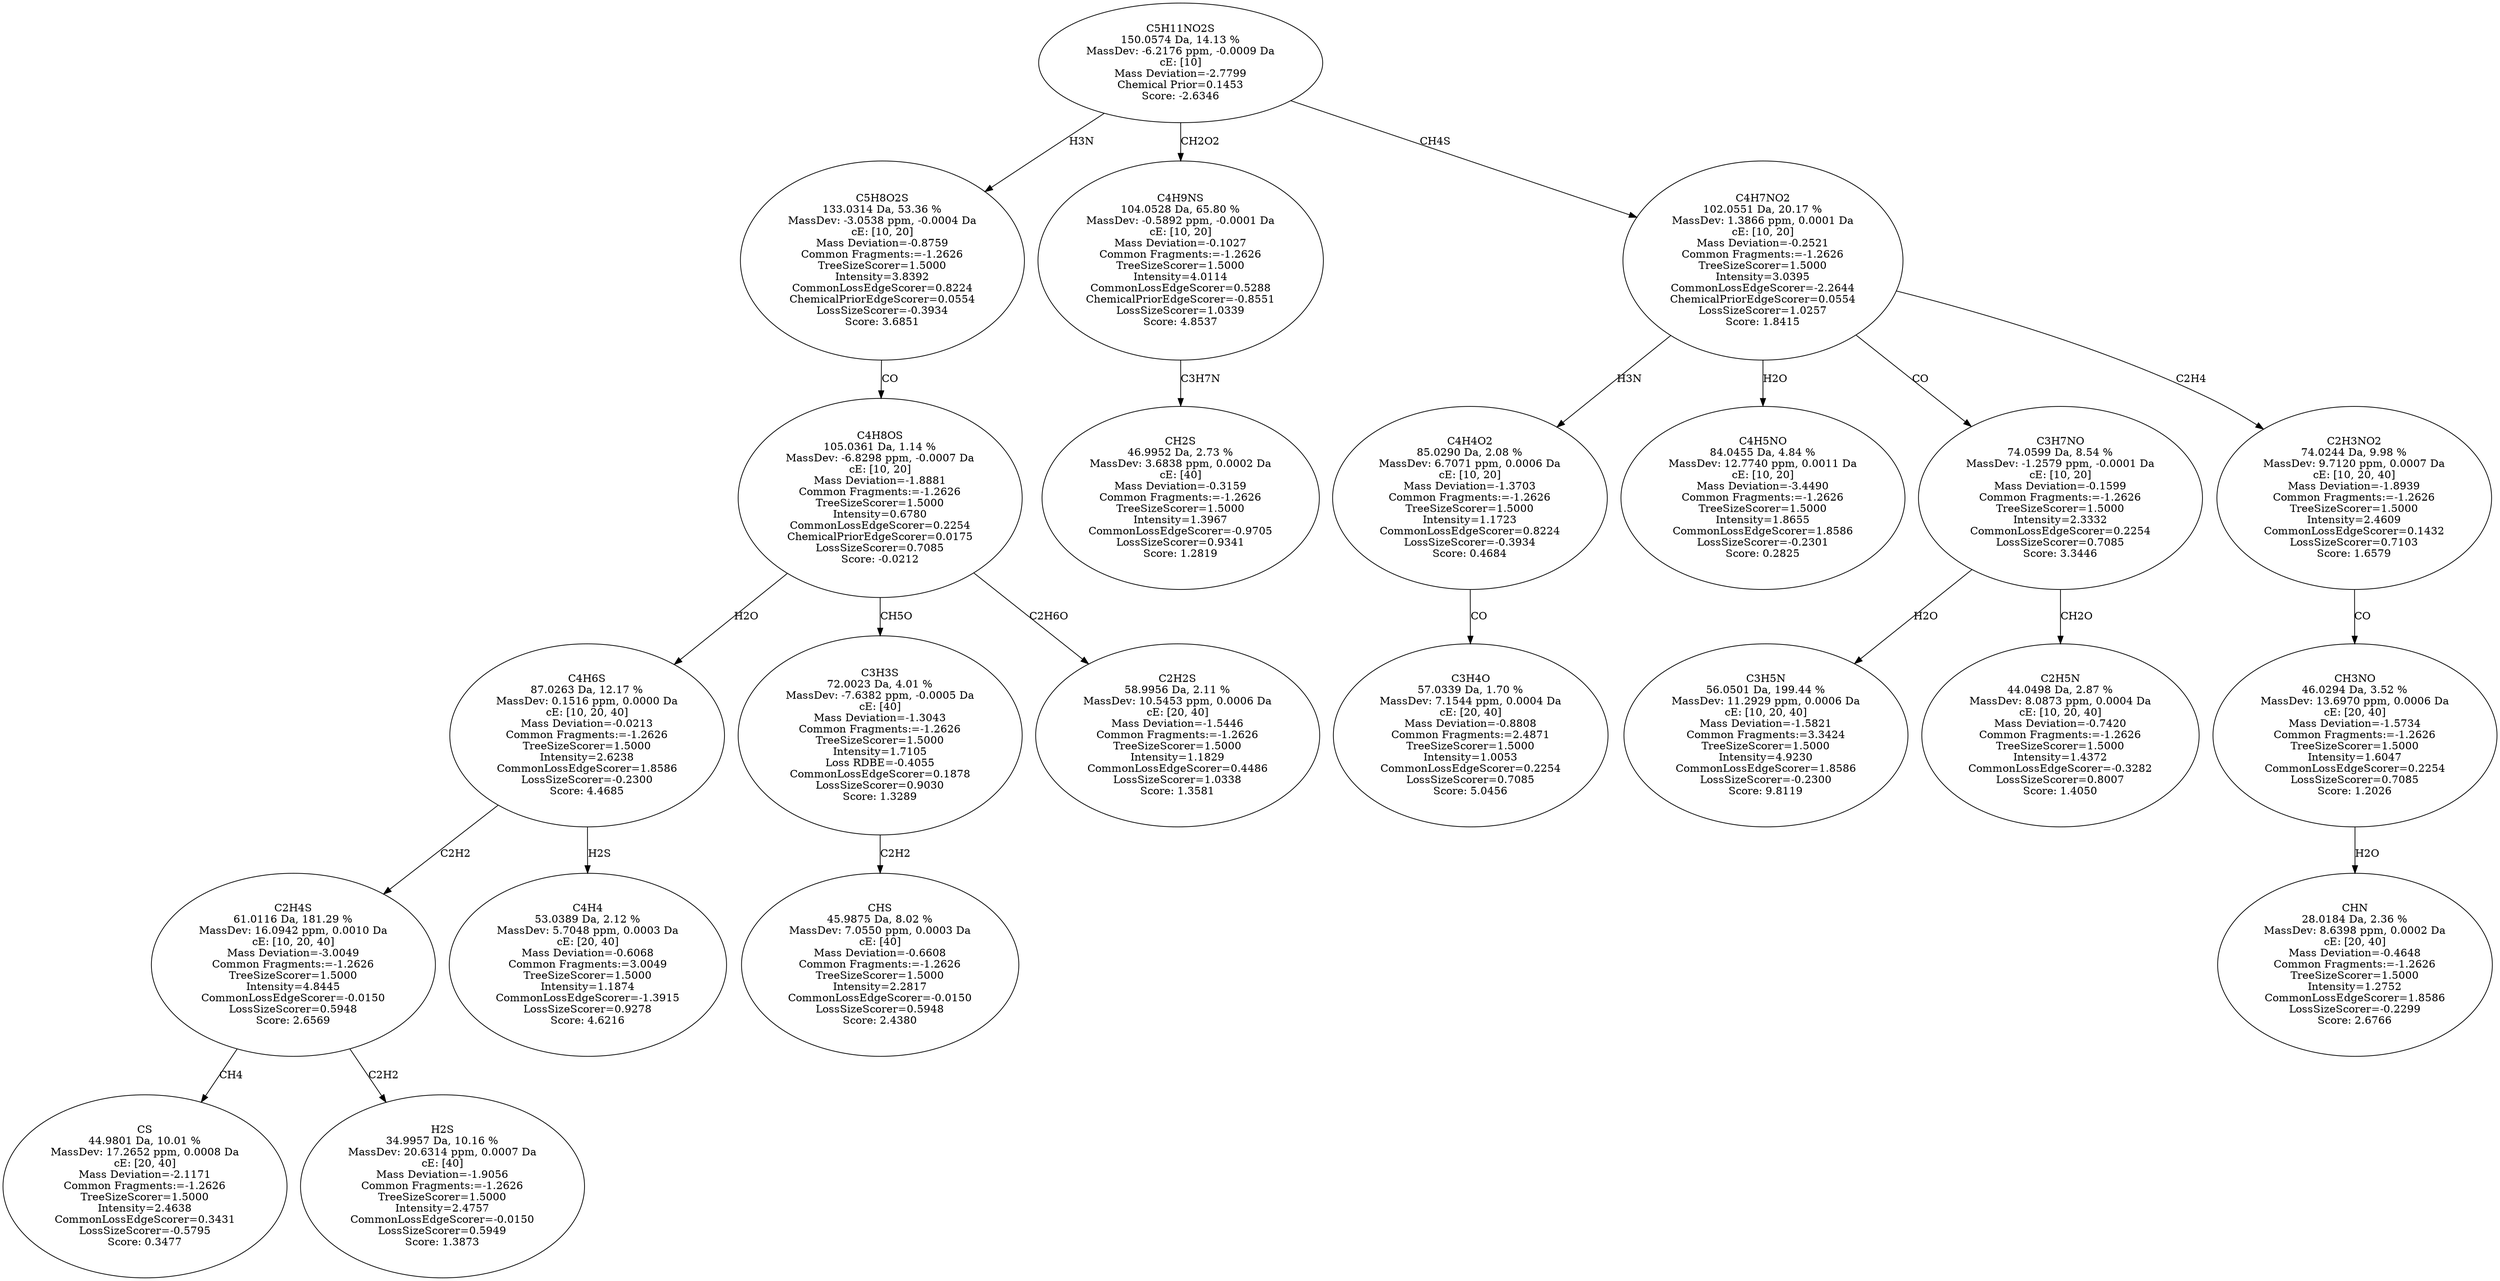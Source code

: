 strict digraph {
v1 [label="CS\n44.9801 Da, 10.01 %\nMassDev: 17.2652 ppm, 0.0008 Da\ncE: [20, 40]\nMass Deviation=-2.1171\nCommon Fragments:=-1.2626\nTreeSizeScorer=1.5000\nIntensity=2.4638\nCommonLossEdgeScorer=0.3431\nLossSizeScorer=-0.5795\nScore: 0.3477"];
v2 [label="H2S\n34.9957 Da, 10.16 %\nMassDev: 20.6314 ppm, 0.0007 Da\ncE: [40]\nMass Deviation=-1.9056\nCommon Fragments:=-1.2626\nTreeSizeScorer=1.5000\nIntensity=2.4757\nCommonLossEdgeScorer=-0.0150\nLossSizeScorer=0.5949\nScore: 1.3873"];
v3 [label="C2H4S\n61.0116 Da, 181.29 %\nMassDev: 16.0942 ppm, 0.0010 Da\ncE: [10, 20, 40]\nMass Deviation=-3.0049\nCommon Fragments:=-1.2626\nTreeSizeScorer=1.5000\nIntensity=4.8445\nCommonLossEdgeScorer=-0.0150\nLossSizeScorer=0.5948\nScore: 2.6569"];
v4 [label="C4H4\n53.0389 Da, 2.12 %\nMassDev: 5.7048 ppm, 0.0003 Da\ncE: [20, 40]\nMass Deviation=-0.6068\nCommon Fragments:=3.0049\nTreeSizeScorer=1.5000\nIntensity=1.1874\nCommonLossEdgeScorer=-1.3915\nLossSizeScorer=0.9278\nScore: 4.6216"];
v5 [label="C4H6S\n87.0263 Da, 12.17 %\nMassDev: 0.1516 ppm, 0.0000 Da\ncE: [10, 20, 40]\nMass Deviation=-0.0213\nCommon Fragments:=-1.2626\nTreeSizeScorer=1.5000\nIntensity=2.6238\nCommonLossEdgeScorer=1.8586\nLossSizeScorer=-0.2300\nScore: 4.4685"];
v6 [label="CHS\n45.9875 Da, 8.02 %\nMassDev: 7.0550 ppm, 0.0003 Da\ncE: [40]\nMass Deviation=-0.6608\nCommon Fragments:=-1.2626\nTreeSizeScorer=1.5000\nIntensity=2.2817\nCommonLossEdgeScorer=-0.0150\nLossSizeScorer=0.5948\nScore: 2.4380"];
v7 [label="C3H3S\n72.0023 Da, 4.01 %\nMassDev: -7.6382 ppm, -0.0005 Da\ncE: [40]\nMass Deviation=-1.3043\nCommon Fragments:=-1.2626\nTreeSizeScorer=1.5000\nIntensity=1.7105\nLoss RDBE=-0.4055\nCommonLossEdgeScorer=0.1878\nLossSizeScorer=0.9030\nScore: 1.3289"];
v8 [label="C2H2S\n58.9956 Da, 2.11 %\nMassDev: 10.5453 ppm, 0.0006 Da\ncE: [20, 40]\nMass Deviation=-1.5446\nCommon Fragments:=-1.2626\nTreeSizeScorer=1.5000\nIntensity=1.1829\nCommonLossEdgeScorer=0.4486\nLossSizeScorer=1.0338\nScore: 1.3581"];
v9 [label="C4H8OS\n105.0361 Da, 1.14 %\nMassDev: -6.8298 ppm, -0.0007 Da\ncE: [10, 20]\nMass Deviation=-1.8881\nCommon Fragments:=-1.2626\nTreeSizeScorer=1.5000\nIntensity=0.6780\nCommonLossEdgeScorer=0.2254\nChemicalPriorEdgeScorer=0.0175\nLossSizeScorer=0.7085\nScore: -0.0212"];
v10 [label="C5H8O2S\n133.0314 Da, 53.36 %\nMassDev: -3.0538 ppm, -0.0004 Da\ncE: [10, 20]\nMass Deviation=-0.8759\nCommon Fragments:=-1.2626\nTreeSizeScorer=1.5000\nIntensity=3.8392\nCommonLossEdgeScorer=0.8224\nChemicalPriorEdgeScorer=0.0554\nLossSizeScorer=-0.3934\nScore: 3.6851"];
v11 [label="CH2S\n46.9952 Da, 2.73 %\nMassDev: 3.6838 ppm, 0.0002 Da\ncE: [40]\nMass Deviation=-0.3159\nCommon Fragments:=-1.2626\nTreeSizeScorer=1.5000\nIntensity=1.3967\nCommonLossEdgeScorer=-0.9705\nLossSizeScorer=0.9341\nScore: 1.2819"];
v12 [label="C4H9NS\n104.0528 Da, 65.80 %\nMassDev: -0.5892 ppm, -0.0001 Da\ncE: [10, 20]\nMass Deviation=-0.1027\nCommon Fragments:=-1.2626\nTreeSizeScorer=1.5000\nIntensity=4.0114\nCommonLossEdgeScorer=0.5288\nChemicalPriorEdgeScorer=-0.8551\nLossSizeScorer=1.0339\nScore: 4.8537"];
v13 [label="C3H4O\n57.0339 Da, 1.70 %\nMassDev: 7.1544 ppm, 0.0004 Da\ncE: [20, 40]\nMass Deviation=-0.8808\nCommon Fragments:=2.4871\nTreeSizeScorer=1.5000\nIntensity=1.0053\nCommonLossEdgeScorer=0.2254\nLossSizeScorer=0.7085\nScore: 5.0456"];
v14 [label="C4H4O2\n85.0290 Da, 2.08 %\nMassDev: 6.7071 ppm, 0.0006 Da\ncE: [10, 20]\nMass Deviation=-1.3703\nCommon Fragments:=-1.2626\nTreeSizeScorer=1.5000\nIntensity=1.1723\nCommonLossEdgeScorer=0.8224\nLossSizeScorer=-0.3934\nScore: 0.4684"];
v15 [label="C4H5NO\n84.0455 Da, 4.84 %\nMassDev: 12.7740 ppm, 0.0011 Da\ncE: [10, 20]\nMass Deviation=-3.4490\nCommon Fragments:=-1.2626\nTreeSizeScorer=1.5000\nIntensity=1.8655\nCommonLossEdgeScorer=1.8586\nLossSizeScorer=-0.2301\nScore: 0.2825"];
v16 [label="C3H5N\n56.0501 Da, 199.44 %\nMassDev: 11.2929 ppm, 0.0006 Da\ncE: [10, 20, 40]\nMass Deviation=-1.5821\nCommon Fragments:=3.3424\nTreeSizeScorer=1.5000\nIntensity=4.9230\nCommonLossEdgeScorer=1.8586\nLossSizeScorer=-0.2300\nScore: 9.8119"];
v17 [label="C2H5N\n44.0498 Da, 2.87 %\nMassDev: 8.0873 ppm, 0.0004 Da\ncE: [10, 20, 40]\nMass Deviation=-0.7420\nCommon Fragments:=-1.2626\nTreeSizeScorer=1.5000\nIntensity=1.4372\nCommonLossEdgeScorer=-0.3282\nLossSizeScorer=0.8007\nScore: 1.4050"];
v18 [label="C3H7NO\n74.0599 Da, 8.54 %\nMassDev: -1.2579 ppm, -0.0001 Da\ncE: [10, 20]\nMass Deviation=-0.1599\nCommon Fragments:=-1.2626\nTreeSizeScorer=1.5000\nIntensity=2.3332\nCommonLossEdgeScorer=0.2254\nLossSizeScorer=0.7085\nScore: 3.3446"];
v19 [label="CHN\n28.0184 Da, 2.36 %\nMassDev: 8.6398 ppm, 0.0002 Da\ncE: [20, 40]\nMass Deviation=-0.4648\nCommon Fragments:=-1.2626\nTreeSizeScorer=1.5000\nIntensity=1.2752\nCommonLossEdgeScorer=1.8586\nLossSizeScorer=-0.2299\nScore: 2.6766"];
v20 [label="CH3NO\n46.0294 Da, 3.52 %\nMassDev: 13.6970 ppm, 0.0006 Da\ncE: [20, 40]\nMass Deviation=-1.5734\nCommon Fragments:=-1.2626\nTreeSizeScorer=1.5000\nIntensity=1.6047\nCommonLossEdgeScorer=0.2254\nLossSizeScorer=0.7085\nScore: 1.2026"];
v21 [label="C2H3NO2\n74.0244 Da, 9.98 %\nMassDev: 9.7120 ppm, 0.0007 Da\ncE: [10, 20, 40]\nMass Deviation=-1.8939\nCommon Fragments:=-1.2626\nTreeSizeScorer=1.5000\nIntensity=2.4609\nCommonLossEdgeScorer=0.1432\nLossSizeScorer=0.7103\nScore: 1.6579"];
v22 [label="C4H7NO2\n102.0551 Da, 20.17 %\nMassDev: 1.3866 ppm, 0.0001 Da\ncE: [10, 20]\nMass Deviation=-0.2521\nCommon Fragments:=-1.2626\nTreeSizeScorer=1.5000\nIntensity=3.0395\nCommonLossEdgeScorer=-2.2644\nChemicalPriorEdgeScorer=0.0554\nLossSizeScorer=1.0257\nScore: 1.8415"];
v23 [label="C5H11NO2S\n150.0574 Da, 14.13 %\nMassDev: -6.2176 ppm, -0.0009 Da\ncE: [10]\nMass Deviation=-2.7799\nChemical Prior=0.1453\nScore: -2.6346"];
v3 -> v1 [label="CH4"];
v3 -> v2 [label="C2H2"];
v5 -> v3 [label="C2H2"];
v5 -> v4 [label="H2S"];
v9 -> v5 [label="H2O"];
v7 -> v6 [label="C2H2"];
v9 -> v7 [label="CH5O"];
v9 -> v8 [label="C2H6O"];
v10 -> v9 [label="CO"];
v23 -> v10 [label="H3N"];
v12 -> v11 [label="C3H7N"];
v23 -> v12 [label="CH2O2"];
v14 -> v13 [label="CO"];
v22 -> v14 [label="H3N"];
v22 -> v15 [label="H2O"];
v18 -> v16 [label="H2O"];
v18 -> v17 [label="CH2O"];
v22 -> v18 [label="CO"];
v20 -> v19 [label="H2O"];
v21 -> v20 [label="CO"];
v22 -> v21 [label="C2H4"];
v23 -> v22 [label="CH4S"];
}